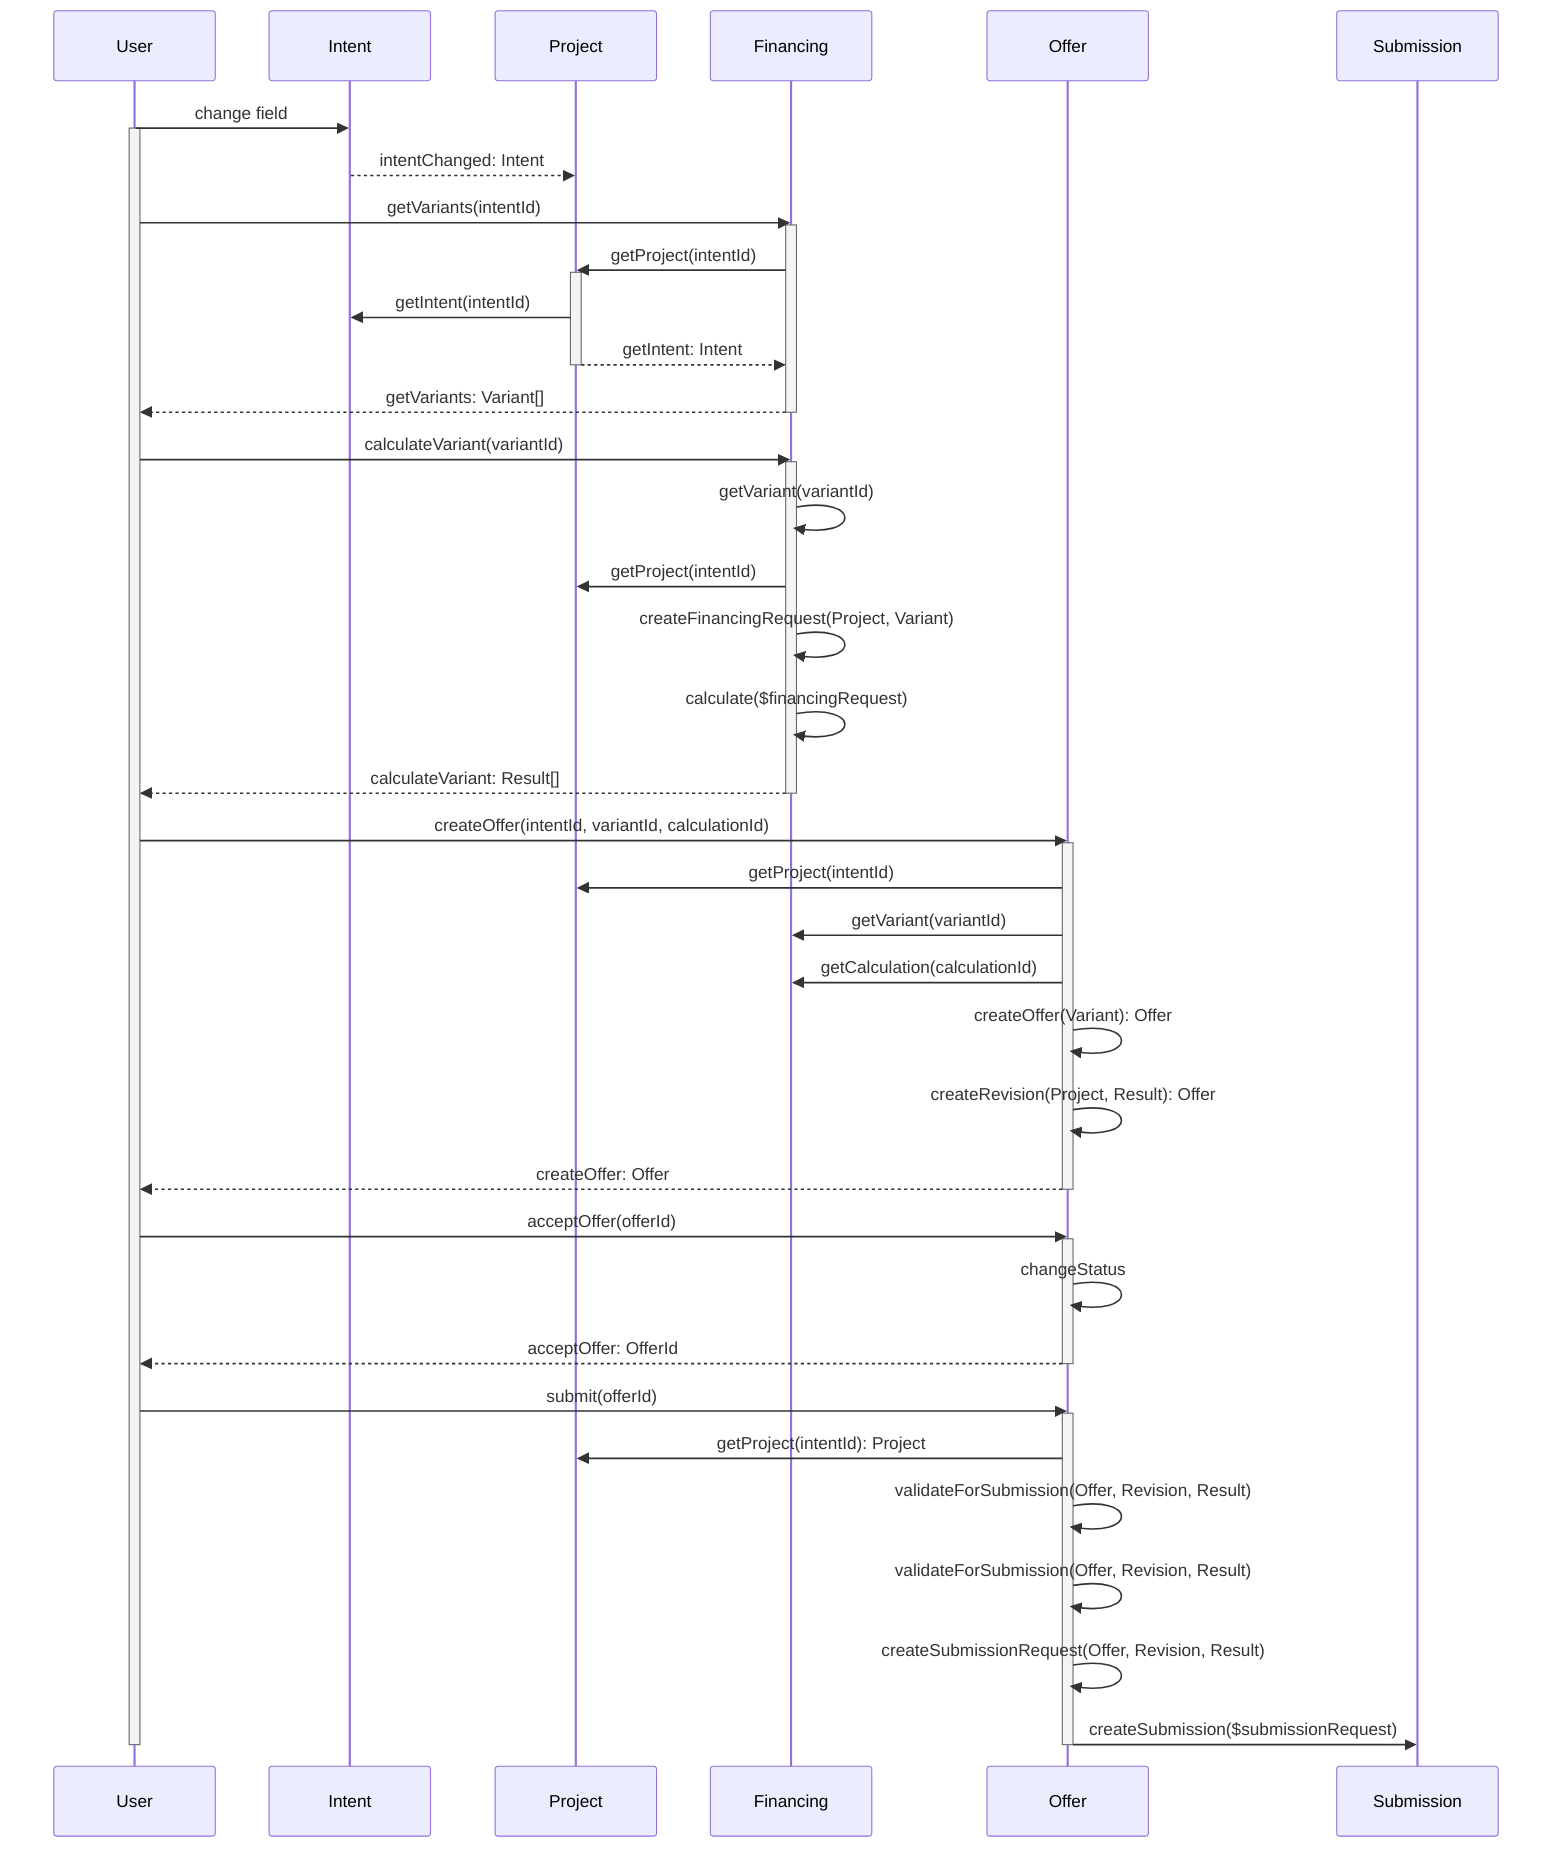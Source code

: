 %%@formatter:off
sequenceDiagram
    User ->> Intent: change field
    activate User
        Intent -->> Project: intentChanged: Intent
        User ->> Financing: getVariants(intentId)
        activate Financing
            Financing ->> Project: getProject(intentId)
            activate Project
                Project ->> Intent: getIntent(intentId)
                Project -->> Financing: getIntent: Intent
            deactivate Project
            Financing -->> User: getVariants: Variant[]
        deactivate Financing
        User ->> Financing: calculateVariant(variantId)
        activate Financing
            Financing ->> Financing: getVariant(variantId)
            Financing ->> Project: getProject(intentId)
            Financing ->> Financing: createFinancingRequest(Project, Variant)
            Financing ->> Financing: calculate($financingRequest)
            Financing -->> User: calculateVariant: Result[]
        deactivate Financing
        User ->> Offer: createOffer(intentId, variantId, calculationId)
        activate Offer
            Offer ->> Project: getProject(intentId)
            Offer ->> Financing: getVariant(variantId)
            Offer ->> Financing: getCalculation(calculationId)
            Offer ->> Offer: createOffer(Variant): Offer
            Offer ->> Offer: createRevision(Project, Result): Offer
            Offer -->> User: createOffer: Offer
        deactivate Offer
        User ->> Offer: acceptOffer(offerId)
        activate Offer
            Offer ->> Offer: changeStatus
            Offer -->> User: acceptOffer: OfferId
        deactivate Offer
        User ->> Offer: submit(offerId)
        activate Offer
            Offer ->> Project: getProject(intentId): Project
            Offer ->> Offer: validateForSubmission(Offer, Revision, Result)
            Offer ->> Offer: validateForSubmission(Offer, Revision, Result)
            Offer ->> Offer: createSubmissionRequest(Offer, Revision, Result)
            Offer ->> Submission: createSubmission($submissionRequest)
        deactivate Offer
    deactivate User